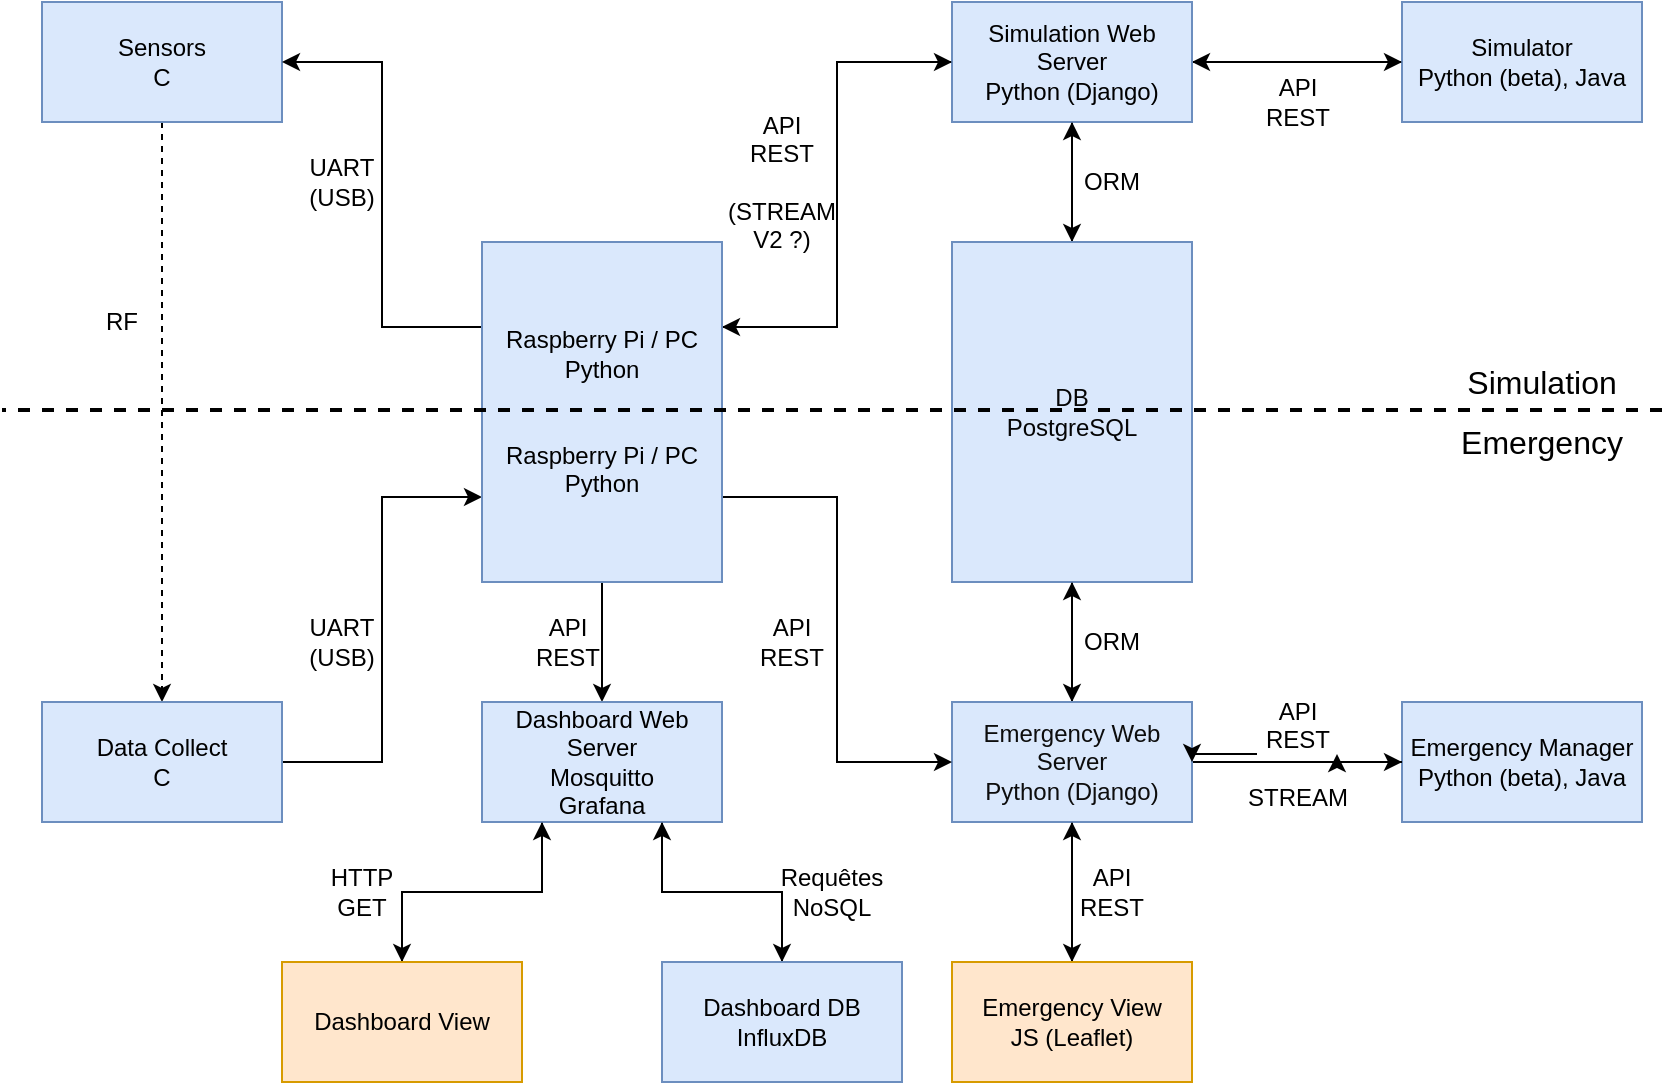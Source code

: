 <mxfile version="12.4.2" type="device" pages="1"><diagram id="MbwqEHukqG4V0eYiKK4b" name="Page-1"><mxGraphModel dx="1186" dy="875" grid="1" gridSize="10" guides="1" tooltips="1" connect="1" arrows="1" fold="1" page="1" pageScale="1" pageWidth="850" pageHeight="1100" math="0" shadow="0"><root><mxCell id="0"/><mxCell id="1" parent="0"/><mxCell id="P2sJHOD4gCiqHtTyv8vV-27" style="edgeStyle=orthogonalEdgeStyle;rounded=0;orthogonalLoop=1;jettySize=auto;html=1;exitX=0.5;exitY=1;exitDx=0;exitDy=0;entryX=0.5;entryY=0;entryDx=0;entryDy=0;dashed=1;labelBorderColor=none;" parent="1" source="P2sJHOD4gCiqHtTyv8vV-2" target="P2sJHOD4gCiqHtTyv8vV-7" edge="1"><mxGeometry relative="1" as="geometry"/></mxCell><mxCell id="P2sJHOD4gCiqHtTyv8vV-2" value="&lt;div&gt;Sensors&lt;/div&gt;&lt;div&gt;C&lt;/div&gt;" style="rounded=0;whiteSpace=wrap;html=1;fillColor=#dae8fc;strokeColor=#6c8ebf;labelBorderColor=none;fontColor=#000000;" parent="1" vertex="1"><mxGeometry x="30" y="230" width="120" height="60" as="geometry"/></mxCell><mxCell id="P2sJHOD4gCiqHtTyv8vV-20" style="edgeStyle=orthogonalEdgeStyle;rounded=0;orthogonalLoop=1;jettySize=auto;html=1;exitX=0;exitY=0.5;exitDx=0;exitDy=0;entryX=1;entryY=0.5;entryDx=0;entryDy=0;labelBorderColor=none;" parent="1" source="P2sJHOD4gCiqHtTyv8vV-3" target="P2sJHOD4gCiqHtTyv8vV-4" edge="1"><mxGeometry relative="1" as="geometry"/></mxCell><mxCell id="P2sJHOD4gCiqHtTyv8vV-3" value="&lt;div&gt;Simulator&lt;/div&gt;&lt;div&gt;Python (beta), Java&lt;/div&gt;" style="rounded=0;whiteSpace=wrap;html=1;fillColor=#dae8fc;strokeColor=#6c8ebf;labelBorderColor=none;fontColor=#000000;" parent="1" vertex="1"><mxGeometry x="710" y="230" width="120" height="60" as="geometry"/></mxCell><mxCell id="P2sJHOD4gCiqHtTyv8vV-21" style="edgeStyle=orthogonalEdgeStyle;rounded=0;orthogonalLoop=1;jettySize=auto;html=1;exitX=0.5;exitY=1;exitDx=0;exitDy=0;entryX=0.5;entryY=0;entryDx=0;entryDy=0;labelBorderColor=none;" parent="1" source="P2sJHOD4gCiqHtTyv8vV-4" target="P2sJHOD4gCiqHtTyv8vV-5" edge="1"><mxGeometry relative="1" as="geometry"/></mxCell><mxCell id="P2sJHOD4gCiqHtTyv8vV-44" style="edgeStyle=orthogonalEdgeStyle;rounded=0;orthogonalLoop=1;jettySize=auto;html=1;exitX=1;exitY=0.5;exitDx=0;exitDy=0;entryX=0;entryY=0.5;entryDx=0;entryDy=0;labelBorderColor=none;" parent="1" source="P2sJHOD4gCiqHtTyv8vV-4" target="P2sJHOD4gCiqHtTyv8vV-3" edge="1"><mxGeometry relative="1" as="geometry"/></mxCell><mxCell id="P2sJHOD4gCiqHtTyv8vV-69" style="edgeStyle=orthogonalEdgeStyle;rounded=0;orthogonalLoop=1;jettySize=auto;html=1;exitX=0;exitY=0.5;exitDx=0;exitDy=0;entryX=1;entryY=0.25;entryDx=0;entryDy=0;strokeWidth=1;labelBorderColor=none;" parent="1" source="P2sJHOD4gCiqHtTyv8vV-4" target="P2sJHOD4gCiqHtTyv8vV-9" edge="1"><mxGeometry relative="1" as="geometry"/></mxCell><mxCell id="P2sJHOD4gCiqHtTyv8vV-4" value="&lt;div&gt;Simulation Web Server&lt;/div&gt;&lt;div&gt;Python (Django)&lt;/div&gt;" style="rounded=0;whiteSpace=wrap;html=1;fillColor=#dae8fc;strokeColor=#6c8ebf;labelBorderColor=none;fontColor=#000000;" parent="1" vertex="1"><mxGeometry x="485" y="230" width="120" height="60" as="geometry"/></mxCell><mxCell id="P2sJHOD4gCiqHtTyv8vV-23" style="edgeStyle=orthogonalEdgeStyle;rounded=0;orthogonalLoop=1;jettySize=auto;html=1;exitX=0.5;exitY=0;exitDx=0;exitDy=0;entryX=0.5;entryY=1;entryDx=0;entryDy=0;labelBorderColor=none;" parent="1" source="P2sJHOD4gCiqHtTyv8vV-5" target="P2sJHOD4gCiqHtTyv8vV-4" edge="1"><mxGeometry relative="1" as="geometry"/></mxCell><mxCell id="P2sJHOD4gCiqHtTyv8vV-24" style="edgeStyle=orthogonalEdgeStyle;rounded=0;orthogonalLoop=1;jettySize=auto;html=1;exitX=0.5;exitY=1;exitDx=0;exitDy=0;entryX=0.5;entryY=0;entryDx=0;entryDy=0;labelBorderColor=none;" parent="1" source="P2sJHOD4gCiqHtTyv8vV-5" target="P2sJHOD4gCiqHtTyv8vV-6" edge="1"><mxGeometry relative="1" as="geometry"/></mxCell><mxCell id="P2sJHOD4gCiqHtTyv8vV-5" value="&lt;div&gt;&lt;br&gt;&lt;/div&gt;&lt;div&gt;DB&lt;/div&gt;&lt;div&gt;PostgreSQL&lt;/div&gt;&lt;div&gt;&lt;br&gt;&lt;/div&gt;" style="rounded=0;whiteSpace=wrap;html=1;fillColor=#dae8fc;strokeColor=#6c8ebf;labelBorderColor=none;fontColor=#050505;" parent="1" vertex="1"><mxGeometry x="485" y="350" width="120" height="170" as="geometry"/></mxCell><mxCell id="P2sJHOD4gCiqHtTyv8vV-25" style="edgeStyle=orthogonalEdgeStyle;rounded=0;orthogonalLoop=1;jettySize=auto;html=1;exitX=0.5;exitY=0;exitDx=0;exitDy=0;entryX=0.5;entryY=1;entryDx=0;entryDy=0;labelBorderColor=none;" parent="1" source="P2sJHOD4gCiqHtTyv8vV-6" target="P2sJHOD4gCiqHtTyv8vV-5" edge="1"><mxGeometry relative="1" as="geometry"/></mxCell><mxCell id="P2sJHOD4gCiqHtTyv8vV-29" style="edgeStyle=orthogonalEdgeStyle;rounded=0;orthogonalLoop=1;jettySize=auto;html=1;exitX=0.5;exitY=1;exitDx=0;exitDy=0;entryX=0.5;entryY=0;entryDx=0;entryDy=0;labelBorderColor=none;" parent="1" source="P2sJHOD4gCiqHtTyv8vV-6" target="P2sJHOD4gCiqHtTyv8vV-11" edge="1"><mxGeometry relative="1" as="geometry"/></mxCell><mxCell id="P2sJHOD4gCiqHtTyv8vV-43" style="edgeStyle=orthogonalEdgeStyle;rounded=0;orthogonalLoop=1;jettySize=auto;html=1;exitX=1;exitY=0.5;exitDx=0;exitDy=0;entryX=0;entryY=0.5;entryDx=0;entryDy=0;labelBorderColor=none;" parent="1" source="P2sJHOD4gCiqHtTyv8vV-6" target="P2sJHOD4gCiqHtTyv8vV-10" edge="1"><mxGeometry relative="1" as="geometry"/></mxCell><mxCell id="P2sJHOD4gCiqHtTyv8vV-6" value="&lt;div&gt;Emergency Web Server&lt;/div&gt;&lt;div&gt;Python (Django)&lt;/div&gt;" style="rounded=0;whiteSpace=wrap;html=1;fillColor=#dae8fc;strokeColor=#6c8ebf;labelBorderColor=none;fontColor=#0D0D0D;" parent="1" vertex="1"><mxGeometry x="485" y="580" width="120" height="60" as="geometry"/></mxCell><mxCell id="P2sJHOD4gCiqHtTyv8vV-14" style="edgeStyle=orthogonalEdgeStyle;rounded=0;orthogonalLoop=1;jettySize=auto;html=1;exitX=1;exitY=0.5;exitDx=0;exitDy=0;entryX=0;entryY=0.75;entryDx=0;entryDy=0;labelBorderColor=none;" parent="1" source="P2sJHOD4gCiqHtTyv8vV-7" target="P2sJHOD4gCiqHtTyv8vV-9" edge="1"><mxGeometry relative="1" as="geometry"/></mxCell><mxCell id="P2sJHOD4gCiqHtTyv8vV-7" value="&lt;div&gt;Data Collect&lt;/div&gt;&lt;div&gt;C&lt;/div&gt;" style="rounded=0;whiteSpace=wrap;html=1;fillColor=#dae8fc;strokeColor=#6c8ebf;labelBorderColor=none;fontColor=#000000;" parent="1" vertex="1"><mxGeometry x="30" y="580" width="120" height="60" as="geometry"/></mxCell><mxCell id="P2sJHOD4gCiqHtTyv8vV-28" style="edgeStyle=orthogonalEdgeStyle;rounded=0;orthogonalLoop=1;jettySize=auto;html=1;exitX=0;exitY=0.25;exitDx=0;exitDy=0;entryX=1;entryY=0.5;entryDx=0;entryDy=0;labelBorderColor=none;" parent="1" source="P2sJHOD4gCiqHtTyv8vV-9" target="P2sJHOD4gCiqHtTyv8vV-2" edge="1"><mxGeometry relative="1" as="geometry"/></mxCell><mxCell id="P2sJHOD4gCiqHtTyv8vV-31" style="edgeStyle=orthogonalEdgeStyle;rounded=0;orthogonalLoop=1;jettySize=auto;html=1;exitX=1;exitY=0.75;exitDx=0;exitDy=0;entryX=0;entryY=0.5;entryDx=0;entryDy=0;labelBorderColor=none;" parent="1" source="P2sJHOD4gCiqHtTyv8vV-9" target="P2sJHOD4gCiqHtTyv8vV-6" edge="1"><mxGeometry relative="1" as="geometry"/></mxCell><mxCell id="P2sJHOD4gCiqHtTyv8vV-35" style="edgeStyle=orthogonalEdgeStyle;rounded=0;orthogonalLoop=1;jettySize=auto;html=1;exitX=0.5;exitY=1;exitDx=0;exitDy=0;entryX=0.5;entryY=0;entryDx=0;entryDy=0;labelBorderColor=none;" parent="1" source="P2sJHOD4gCiqHtTyv8vV-9" target="P2sJHOD4gCiqHtTyv8vV-12" edge="1"><mxGeometry relative="1" as="geometry"/></mxCell><mxCell id="P2sJHOD4gCiqHtTyv8vV-68" style="edgeStyle=orthogonalEdgeStyle;rounded=0;orthogonalLoop=1;jettySize=auto;html=1;exitX=1;exitY=0.25;exitDx=0;exitDy=0;entryX=0;entryY=0.5;entryDx=0;entryDy=0;strokeWidth=1;labelBorderColor=none;" parent="1" source="P2sJHOD4gCiqHtTyv8vV-9" target="P2sJHOD4gCiqHtTyv8vV-4" edge="1"><mxGeometry relative="1" as="geometry"/></mxCell><mxCell id="P2sJHOD4gCiqHtTyv8vV-9" value="&lt;div&gt;Raspberry Pi / PC&lt;/div&gt;&lt;div&gt;Python&lt;/div&gt;&lt;div&gt;&lt;br&gt;&lt;/div&gt;&lt;div&gt;&lt;br&gt;&lt;/div&gt;&lt;div&gt;Raspberry Pi / PC&lt;/div&gt;&lt;div&gt;Python&lt;br&gt;&lt;/div&gt;" style="rounded=0;whiteSpace=wrap;html=1;fillColor=#dae8fc;strokeColor=#6c8ebf;labelBorderColor=none;fontColor=#000000;" parent="1" vertex="1"><mxGeometry x="250" y="350" width="120" height="170" as="geometry"/></mxCell><mxCell id="P2sJHOD4gCiqHtTyv8vV-26" style="edgeStyle=orthogonalEdgeStyle;rounded=0;orthogonalLoop=1;jettySize=auto;html=1;exitX=0;exitY=0.5;exitDx=0;exitDy=0;entryX=1;entryY=0.5;entryDx=0;entryDy=0;labelBorderColor=none;" parent="1" source="P2sJHOD4gCiqHtTyv8vV-51" target="P2sJHOD4gCiqHtTyv8vV-6" edge="1"><mxGeometry relative="1" as="geometry"/></mxCell><mxCell id="P2sJHOD4gCiqHtTyv8vV-10" value="&lt;div&gt;Emergency Manager&lt;/div&gt;&lt;div&gt;Python (beta), Java&lt;br&gt;&lt;/div&gt;" style="rounded=0;whiteSpace=wrap;html=1;fillColor=#dae8fc;strokeColor=#6c8ebf;labelBorderColor=none;fontColor=#000000;" parent="1" vertex="1"><mxGeometry x="710" y="580" width="120" height="60" as="geometry"/></mxCell><mxCell id="P2sJHOD4gCiqHtTyv8vV-30" style="edgeStyle=orthogonalEdgeStyle;rounded=0;orthogonalLoop=1;jettySize=auto;html=1;exitX=0.5;exitY=0;exitDx=0;exitDy=0;entryX=0.5;entryY=1;entryDx=0;entryDy=0;labelBorderColor=none;" parent="1" source="P2sJHOD4gCiqHtTyv8vV-11" target="P2sJHOD4gCiqHtTyv8vV-6" edge="1"><mxGeometry relative="1" as="geometry"/></mxCell><mxCell id="P2sJHOD4gCiqHtTyv8vV-11" value="&lt;div&gt;Emergency View&lt;/div&gt;&lt;div&gt;JS (Leaflet)&lt;br&gt;&lt;/div&gt;" style="rounded=0;whiteSpace=wrap;html=1;fillColor=#ffe6cc;strokeColor=#d79b00;labelBorderColor=none;fontColor=#000000;" parent="1" vertex="1"><mxGeometry x="485" y="710" width="120" height="60" as="geometry"/></mxCell><mxCell id="P2sJHOD4gCiqHtTyv8vV-37" style="edgeStyle=orthogonalEdgeStyle;rounded=0;orthogonalLoop=1;jettySize=auto;html=1;exitX=0.25;exitY=1;exitDx=0;exitDy=0;entryX=0.5;entryY=0;entryDx=0;entryDy=0;labelBorderColor=none;" parent="1" source="P2sJHOD4gCiqHtTyv8vV-12" target="P2sJHOD4gCiqHtTyv8vV-36" edge="1"><mxGeometry relative="1" as="geometry"/></mxCell><mxCell id="P2sJHOD4gCiqHtTyv8vV-40" style="edgeStyle=orthogonalEdgeStyle;rounded=0;orthogonalLoop=1;jettySize=auto;html=1;exitX=0.75;exitY=1;exitDx=0;exitDy=0;entryX=0.5;entryY=0;entryDx=0;entryDy=0;labelBorderColor=none;" parent="1" source="P2sJHOD4gCiqHtTyv8vV-12" target="P2sJHOD4gCiqHtTyv8vV-39" edge="1"><mxGeometry relative="1" as="geometry"/></mxCell><mxCell id="P2sJHOD4gCiqHtTyv8vV-12" value="&lt;div&gt;Dashboard Web Server&lt;/div&gt;&lt;div&gt;Mosquitto&lt;/div&gt;&lt;div&gt;Grafana&lt;/div&gt;" style="rounded=0;whiteSpace=wrap;html=1;fillColor=#dae8fc;strokeColor=#6c8ebf;labelBorderColor=none;fontColor=#000000;" parent="1" vertex="1"><mxGeometry x="250" y="580" width="120" height="60" as="geometry"/></mxCell><mxCell id="P2sJHOD4gCiqHtTyv8vV-42" style="edgeStyle=orthogonalEdgeStyle;rounded=0;orthogonalLoop=1;jettySize=auto;html=1;exitX=0.5;exitY=0;exitDx=0;exitDy=0;entryX=0.25;entryY=1;entryDx=0;entryDy=0;labelBorderColor=none;" parent="1" source="P2sJHOD4gCiqHtTyv8vV-36" target="P2sJHOD4gCiqHtTyv8vV-12" edge="1"><mxGeometry relative="1" as="geometry"/></mxCell><mxCell id="P2sJHOD4gCiqHtTyv8vV-36" value="&lt;div&gt;Dashboard View&lt;/div&gt;" style="rounded=0;whiteSpace=wrap;html=1;fillColor=#ffe6cc;strokeColor=#d79b00;labelBorderColor=none;fontColor=#000000;" parent="1" vertex="1"><mxGeometry x="150" y="710" width="120" height="60" as="geometry"/></mxCell><mxCell id="P2sJHOD4gCiqHtTyv8vV-41" style="edgeStyle=orthogonalEdgeStyle;rounded=0;orthogonalLoop=1;jettySize=auto;html=1;exitX=0.5;exitY=0;exitDx=0;exitDy=0;entryX=0.75;entryY=1;entryDx=0;entryDy=0;labelBorderColor=none;" parent="1" source="P2sJHOD4gCiqHtTyv8vV-39" target="P2sJHOD4gCiqHtTyv8vV-12" edge="1"><mxGeometry relative="1" as="geometry"/></mxCell><mxCell id="P2sJHOD4gCiqHtTyv8vV-39" value="&lt;div&gt;Dashboard DB&lt;/div&gt;&lt;div&gt;InfluxDB&lt;/div&gt;" style="rounded=0;whiteSpace=wrap;html=1;fillColor=#dae8fc;strokeColor=#6c8ebf;labelBorderColor=none;fontColor=#000000;" parent="1" vertex="1"><mxGeometry x="340" y="710" width="120" height="60" as="geometry"/></mxCell><mxCell id="P2sJHOD4gCiqHtTyv8vV-46" value="&lt;div&gt;API &lt;br&gt;&lt;/div&gt;&lt;div&gt;REST&lt;/div&gt;" style="text;html=1;strokeColor=none;fillColor=none;align=center;verticalAlign=middle;whiteSpace=wrap;rounded=0;labelBorderColor=none;" parent="1" vertex="1"><mxGeometry x="637.5" y="270" width="40" height="20" as="geometry"/></mxCell><mxCell id="P2sJHOD4gCiqHtTyv8vV-48" value="&lt;div&gt;RF&lt;/div&gt;" style="text;html=1;strokeColor=none;fillColor=none;align=center;verticalAlign=middle;whiteSpace=wrap;rounded=0;labelBorderColor=none;" parent="1" vertex="1"><mxGeometry x="50" y="380" width="40" height="20" as="geometry"/></mxCell><mxCell id="P2sJHOD4gCiqHtTyv8vV-49" value="&lt;div&gt;ORM&lt;/div&gt;" style="text;html=1;strokeColor=none;fillColor=none;align=center;verticalAlign=middle;whiteSpace=wrap;rounded=0;labelBorderColor=none;" parent="1" vertex="1"><mxGeometry x="545" y="310" width="40" height="20" as="geometry"/></mxCell><mxCell id="P2sJHOD4gCiqHtTyv8vV-50" value="&lt;div&gt;ORM&lt;/div&gt;" style="text;html=1;strokeColor=none;fillColor=none;align=center;verticalAlign=middle;whiteSpace=wrap;rounded=0;labelBorderColor=none;" parent="1" vertex="1"><mxGeometry x="545" y="540" width="40" height="20" as="geometry"/></mxCell><mxCell id="P2sJHOD4gCiqHtTyv8vV-52" value="&lt;div&gt;API &lt;br&gt;&lt;/div&gt;&lt;div&gt;REST&lt;/div&gt;" style="text;html=1;strokeColor=none;fillColor=none;align=center;verticalAlign=middle;whiteSpace=wrap;rounded=0;labelBorderColor=none;" parent="1" vertex="1"><mxGeometry x="545" y="665" width="40" height="20" as="geometry"/></mxCell><mxCell id="P2sJHOD4gCiqHtTyv8vV-54" value="&lt;div&gt;UART (USB)&lt;/div&gt;" style="text;html=1;strokeColor=none;fillColor=none;align=center;verticalAlign=middle;whiteSpace=wrap;rounded=0;labelBorderColor=none;" parent="1" vertex="1"><mxGeometry x="160" y="310" width="40" height="20" as="geometry"/></mxCell><mxCell id="P2sJHOD4gCiqHtTyv8vV-55" value="&lt;div&gt;UART (USB)&lt;/div&gt;" style="text;html=1;strokeColor=none;fillColor=none;align=center;verticalAlign=middle;whiteSpace=wrap;rounded=0;labelBorderColor=none;" parent="1" vertex="1"><mxGeometry x="160" y="540" width="40" height="20" as="geometry"/></mxCell><mxCell id="P2sJHOD4gCiqHtTyv8vV-57" value="&lt;div&gt;API &lt;br&gt;&lt;/div&gt;&lt;div&gt;REST&lt;/div&gt;" style="text;html=1;strokeColor=none;fillColor=none;align=center;verticalAlign=middle;whiteSpace=wrap;rounded=0;labelBorderColor=none;" parent="1" vertex="1"><mxGeometry x="385" y="540" width="40" height="20" as="geometry"/></mxCell><mxCell id="P2sJHOD4gCiqHtTyv8vV-58" value="&lt;div&gt;API &lt;br&gt;&lt;/div&gt;&lt;div&gt;REST&lt;/div&gt;&lt;div&gt;&lt;br&gt;&lt;/div&gt;&lt;div&gt;(STREAM V2 ?)&lt;/div&gt;" style="text;html=1;strokeColor=none;fillColor=none;align=center;verticalAlign=middle;whiteSpace=wrap;rounded=0;labelBorderColor=none;" parent="1" vertex="1"><mxGeometry x="380" y="310" width="40" height="20" as="geometry"/></mxCell><mxCell id="P2sJHOD4gCiqHtTyv8vV-59" value="&lt;div&gt;API &lt;br&gt;&lt;/div&gt;&lt;div&gt;REST&lt;/div&gt;" style="text;html=1;strokeColor=none;fillColor=none;align=center;verticalAlign=middle;whiteSpace=wrap;rounded=0;labelBorderColor=none;" parent="1" vertex="1"><mxGeometry x="272.5" y="540" width="40" height="20" as="geometry"/></mxCell><mxCell id="P2sJHOD4gCiqHtTyv8vV-60" value="&lt;div&gt;HTTP GET&lt;/div&gt;" style="text;html=1;strokeColor=none;fillColor=none;align=center;verticalAlign=middle;whiteSpace=wrap;rounded=0;labelBorderColor=none;" parent="1" vertex="1"><mxGeometry x="170" y="665" width="40" height="20" as="geometry"/></mxCell><mxCell id="P2sJHOD4gCiqHtTyv8vV-61" value="&lt;div&gt;Requêtes NoSQL&lt;/div&gt;" style="text;html=1;strokeColor=none;fillColor=none;align=center;verticalAlign=middle;whiteSpace=wrap;rounded=0;labelBorderColor=none;" parent="1" vertex="1"><mxGeometry x="405" y="665" width="40" height="20" as="geometry"/></mxCell><mxCell id="P2sJHOD4gCiqHtTyv8vV-62" value="" style="endArrow=none;dashed=1;html=1;strokeWidth=2;labelBorderColor=none;fontColor=#080808;" parent="1" edge="1"><mxGeometry width="50" height="50" relative="1" as="geometry"><mxPoint x="840" y="434" as="sourcePoint"/><mxPoint x="10" y="434" as="targetPoint"/></mxGeometry></mxCell><mxCell id="P2sJHOD4gCiqHtTyv8vV-65" value="&lt;div style=&quot;font-size: 16px&quot;&gt;&lt;font style=&quot;font-size: 16px&quot;&gt;Simulation&lt;/font&gt;&lt;/div&gt;" style="text;html=1;strokeColor=none;fillColor=none;align=center;verticalAlign=middle;whiteSpace=wrap;rounded=0;labelBorderColor=none;" parent="1" vertex="1"><mxGeometry x="760" y="410" width="40" height="20" as="geometry"/></mxCell><mxCell id="P2sJHOD4gCiqHtTyv8vV-66" value="&lt;div style=&quot;font-size: 16px&quot;&gt;&lt;font style=&quot;font-size: 16px&quot;&gt;Emergency&lt;/font&gt;&lt;/div&gt;" style="text;html=1;strokeColor=none;fillColor=none;align=center;verticalAlign=middle;whiteSpace=wrap;rounded=0;labelBorderColor=none;" parent="1" vertex="1"><mxGeometry x="760" y="440" width="40" height="20" as="geometry"/></mxCell><mxCell id="P2sJHOD4gCiqHtTyv8vV-51" value="&lt;div&gt;API &lt;br&gt;&lt;/div&gt;&lt;div&gt;REST&lt;/div&gt;&lt;div&gt;&lt;br&gt;&lt;/div&gt;&lt;div&gt;STREAM&lt;/div&gt;" style="text;html=1;strokeColor=none;fillColor=none;align=center;verticalAlign=middle;whiteSpace=wrap;rounded=0;labelBorderColor=none;" parent="1" vertex="1"><mxGeometry x="637.5" y="596" width="40" height="20" as="geometry"/></mxCell><mxCell id="b6UalX8qP-ePbJ3mkgty-4" style="edgeStyle=orthogonalEdgeStyle;rounded=0;orthogonalLoop=1;jettySize=auto;html=1;exitX=0;exitY=0.5;exitDx=0;exitDy=0;entryX=1;entryY=0.5;entryDx=0;entryDy=0;labelBorderColor=none;" edge="1" parent="1" source="P2sJHOD4gCiqHtTyv8vV-10" target="P2sJHOD4gCiqHtTyv8vV-51"><mxGeometry relative="1" as="geometry"><mxPoint x="710" y="610" as="sourcePoint"/><mxPoint x="605" y="610" as="targetPoint"/></mxGeometry></mxCell></root></mxGraphModel></diagram></mxfile>
